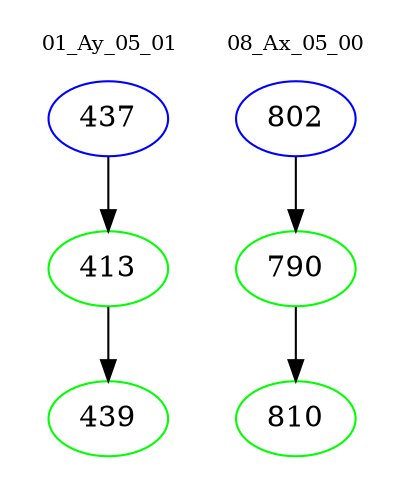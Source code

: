 digraph{
subgraph cluster_0 {
color = white
label = "01_Ay_05_01";
fontsize=10;
T0_437 [label="437", color="blue"]
T0_437 -> T0_413 [color="black"]
T0_413 [label="413", color="green"]
T0_413 -> T0_439 [color="black"]
T0_439 [label="439", color="green"]
}
subgraph cluster_1 {
color = white
label = "08_Ax_05_00";
fontsize=10;
T1_802 [label="802", color="blue"]
T1_802 -> T1_790 [color="black"]
T1_790 [label="790", color="green"]
T1_790 -> T1_810 [color="black"]
T1_810 [label="810", color="green"]
}
}
